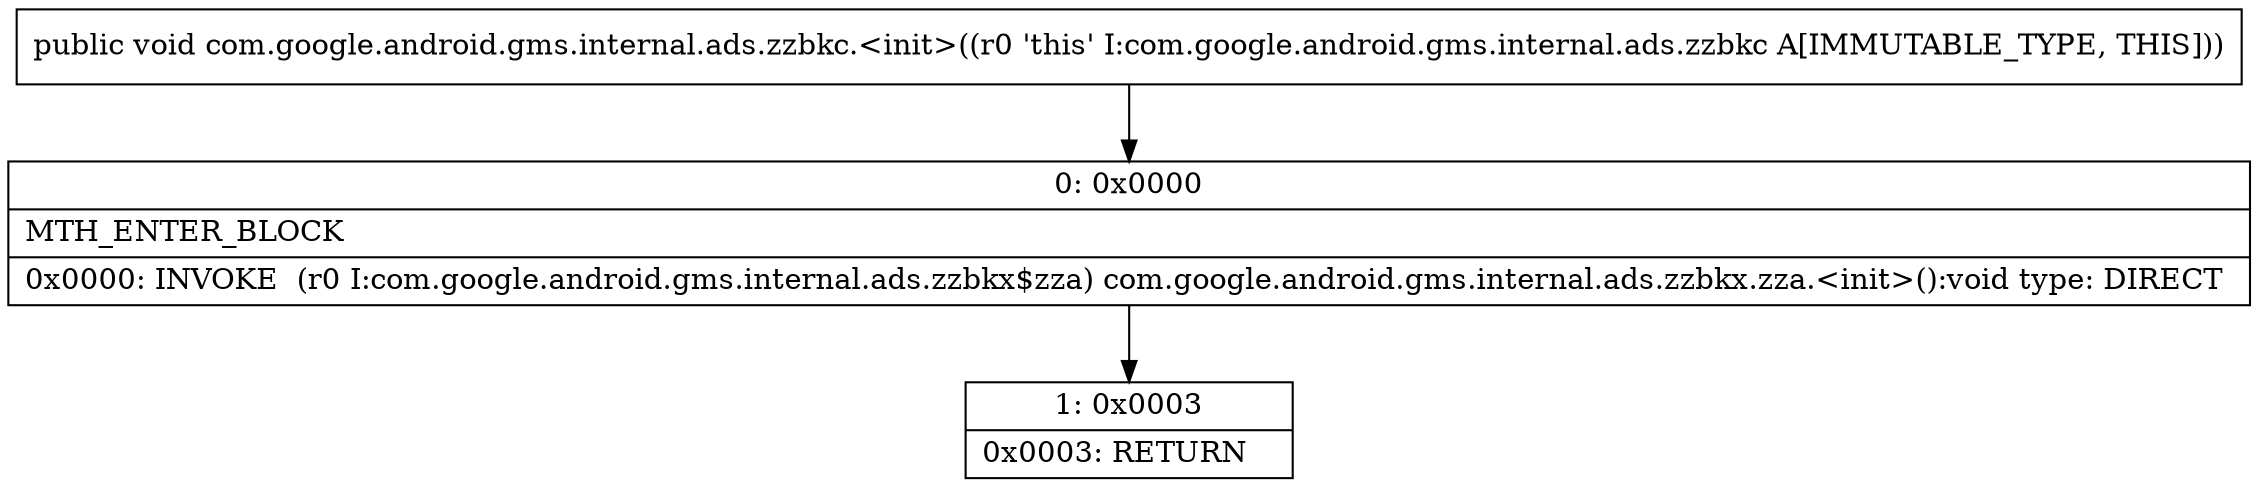 digraph "CFG forcom.google.android.gms.internal.ads.zzbkc.\<init\>()V" {
Node_0 [shape=record,label="{0\:\ 0x0000|MTH_ENTER_BLOCK\l|0x0000: INVOKE  (r0 I:com.google.android.gms.internal.ads.zzbkx$zza) com.google.android.gms.internal.ads.zzbkx.zza.\<init\>():void type: DIRECT \l}"];
Node_1 [shape=record,label="{1\:\ 0x0003|0x0003: RETURN   \l}"];
MethodNode[shape=record,label="{public void com.google.android.gms.internal.ads.zzbkc.\<init\>((r0 'this' I:com.google.android.gms.internal.ads.zzbkc A[IMMUTABLE_TYPE, THIS])) }"];
MethodNode -> Node_0;
Node_0 -> Node_1;
}


